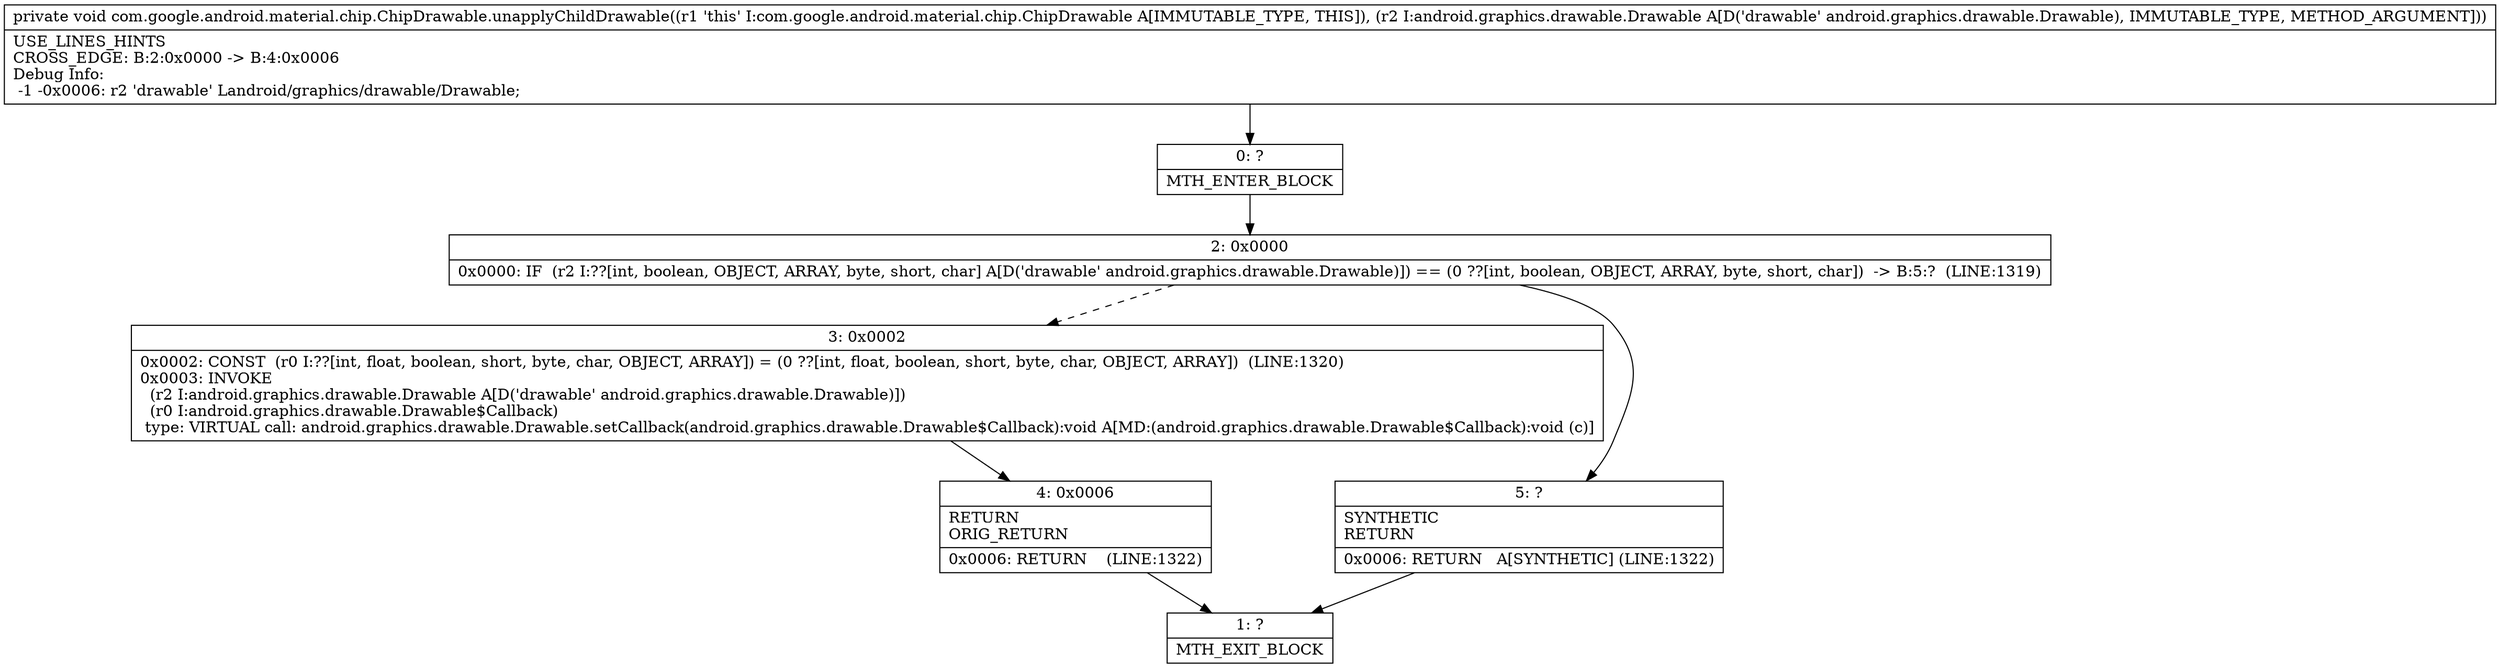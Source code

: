 digraph "CFG forcom.google.android.material.chip.ChipDrawable.unapplyChildDrawable(Landroid\/graphics\/drawable\/Drawable;)V" {
Node_0 [shape=record,label="{0\:\ ?|MTH_ENTER_BLOCK\l}"];
Node_2 [shape=record,label="{2\:\ 0x0000|0x0000: IF  (r2 I:??[int, boolean, OBJECT, ARRAY, byte, short, char] A[D('drawable' android.graphics.drawable.Drawable)]) == (0 ??[int, boolean, OBJECT, ARRAY, byte, short, char])  \-\> B:5:?  (LINE:1319)\l}"];
Node_3 [shape=record,label="{3\:\ 0x0002|0x0002: CONST  (r0 I:??[int, float, boolean, short, byte, char, OBJECT, ARRAY]) = (0 ??[int, float, boolean, short, byte, char, OBJECT, ARRAY])  (LINE:1320)\l0x0003: INVOKE  \l  (r2 I:android.graphics.drawable.Drawable A[D('drawable' android.graphics.drawable.Drawable)])\l  (r0 I:android.graphics.drawable.Drawable$Callback)\l type: VIRTUAL call: android.graphics.drawable.Drawable.setCallback(android.graphics.drawable.Drawable$Callback):void A[MD:(android.graphics.drawable.Drawable$Callback):void (c)]\l}"];
Node_4 [shape=record,label="{4\:\ 0x0006|RETURN\lORIG_RETURN\l|0x0006: RETURN    (LINE:1322)\l}"];
Node_1 [shape=record,label="{1\:\ ?|MTH_EXIT_BLOCK\l}"];
Node_5 [shape=record,label="{5\:\ ?|SYNTHETIC\lRETURN\l|0x0006: RETURN   A[SYNTHETIC] (LINE:1322)\l}"];
MethodNode[shape=record,label="{private void com.google.android.material.chip.ChipDrawable.unapplyChildDrawable((r1 'this' I:com.google.android.material.chip.ChipDrawable A[IMMUTABLE_TYPE, THIS]), (r2 I:android.graphics.drawable.Drawable A[D('drawable' android.graphics.drawable.Drawable), IMMUTABLE_TYPE, METHOD_ARGUMENT]))  | USE_LINES_HINTS\lCROSS_EDGE: B:2:0x0000 \-\> B:4:0x0006\lDebug Info:\l  \-1 \-0x0006: r2 'drawable' Landroid\/graphics\/drawable\/Drawable;\l}"];
MethodNode -> Node_0;Node_0 -> Node_2;
Node_2 -> Node_3[style=dashed];
Node_2 -> Node_5;
Node_3 -> Node_4;
Node_4 -> Node_1;
Node_5 -> Node_1;
}

